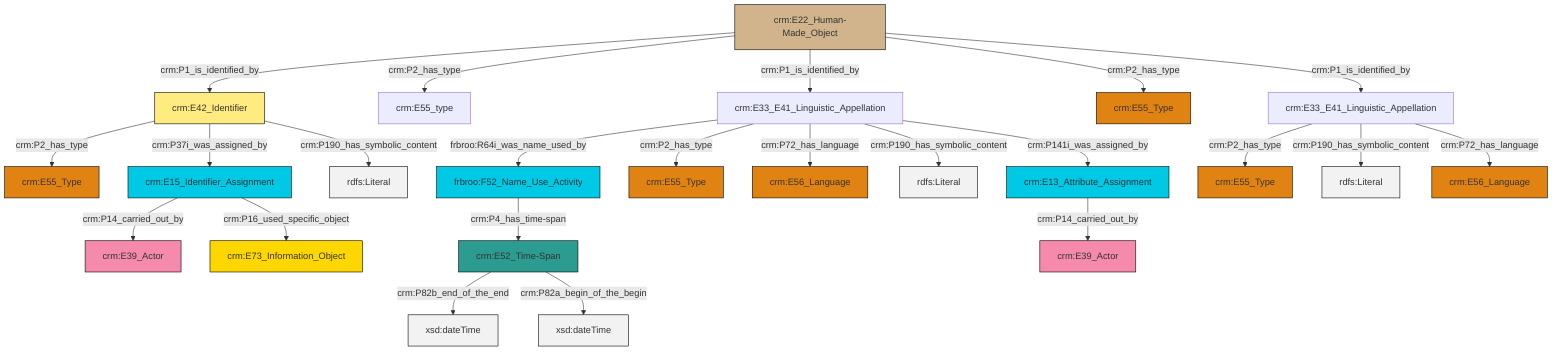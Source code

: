 graph TD
classDef Literal fill:#f2f2f2,stroke:#000000;
classDef CRM_Entity fill:#FFFFFF,stroke:#000000;
classDef Temporal_Entity fill:#00C9E6, stroke:#000000;
classDef Type fill:#E18312, stroke:#000000;
classDef Time-Span fill:#2C9C91, stroke:#000000;
classDef Appellation fill:#FFEB7F, stroke:#000000;
classDef Place fill:#008836, stroke:#000000;
classDef Persistent_Item fill:#B266B2, stroke:#000000;
classDef Conceptual_Object fill:#FFD700, stroke:#000000;
classDef Physical_Thing fill:#D2B48C, stroke:#000000;
classDef Actor fill:#f58aad, stroke:#000000;
classDef PC_Classes fill:#4ce600, stroke:#000000;
classDef Multi fill:#cccccc,stroke:#000000;

2["crm:E33_E41_Linguistic_Appellation"]:::Default -->|crm:P2_has_type| 3["crm:E55_Type"]:::Type
6["crm:E52_Time-Span"]:::Time-Span -->|crm:P82b_end_of_the_end| 7[xsd:dateTime]:::Literal
8["crm:E22_Human-Made_Object"]:::Physical_Thing -->|crm:P1_is_identified_by| 12["crm:E42_Identifier"]:::Appellation
14["crm:E13_Attribute_Assignment"]:::Temporal_Entity -->|crm:P14_carried_out_by| 15["crm:E39_Actor"]:::Actor
12["crm:E42_Identifier"]:::Appellation -->|crm:P2_has_type| 20["crm:E55_Type"]:::Type
8["crm:E22_Human-Made_Object"]:::Physical_Thing -->|crm:P2_has_type| 0["crm:E55_type"]:::Default
12["crm:E42_Identifier"]:::Appellation -->|crm:P37i_was_assigned_by| 22["crm:E15_Identifier_Assignment"]:::Temporal_Entity
16["crm:E33_E41_Linguistic_Appellation"]:::Default -->|frbroo:R64i_was_name_used_by| 23["frbroo:F52_Name_Use_Activity"]:::Temporal_Entity
23["frbroo:F52_Name_Use_Activity"]:::Temporal_Entity -->|crm:P4_has_time-span| 6["crm:E52_Time-Span"]:::Time-Span
8["crm:E22_Human-Made_Object"]:::Physical_Thing -->|crm:P1_is_identified_by| 16["crm:E33_E41_Linguistic_Appellation"]:::Default
8["crm:E22_Human-Made_Object"]:::Physical_Thing -->|crm:P2_has_type| 10["crm:E55_Type"]:::Type
8["crm:E22_Human-Made_Object"]:::Physical_Thing -->|crm:P1_is_identified_by| 2["crm:E33_E41_Linguistic_Appellation"]:::Default
2["crm:E33_E41_Linguistic_Appellation"]:::Default -->|crm:P190_has_symbolic_content| 30[rdfs:Literal]:::Literal
2["crm:E33_E41_Linguistic_Appellation"]:::Default -->|crm:P72_has_language| 31["crm:E56_Language"]:::Type
16["crm:E33_E41_Linguistic_Appellation"]:::Default -->|crm:P2_has_type| 33["crm:E55_Type"]:::Type
12["crm:E42_Identifier"]:::Appellation -->|crm:P190_has_symbolic_content| 36[rdfs:Literal]:::Literal
22["crm:E15_Identifier_Assignment"]:::Temporal_Entity -->|crm:P14_carried_out_by| 26["crm:E39_Actor"]:::Actor
16["crm:E33_E41_Linguistic_Appellation"]:::Default -->|crm:P72_has_language| 4["crm:E56_Language"]:::Type
22["crm:E15_Identifier_Assignment"]:::Temporal_Entity -->|crm:P16_used_specific_object| 24["crm:E73_Information_Object"]:::Conceptual_Object
16["crm:E33_E41_Linguistic_Appellation"]:::Default -->|crm:P190_has_symbolic_content| 38[rdfs:Literal]:::Literal
16["crm:E33_E41_Linguistic_Appellation"]:::Default -->|crm:P141i_was_assigned_by| 14["crm:E13_Attribute_Assignment"]:::Temporal_Entity
6["crm:E52_Time-Span"]:::Time-Span -->|crm:P82a_begin_of_the_begin| 39[xsd:dateTime]:::Literal